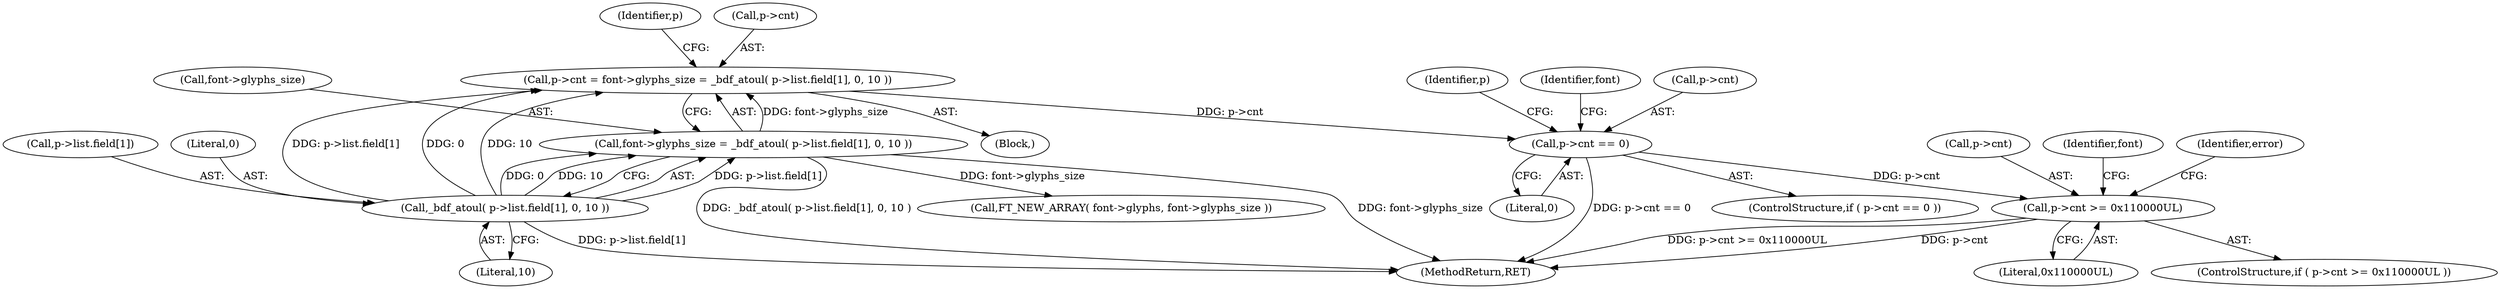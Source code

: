 digraph "0_savannah_7f2e4f4f553f6836be7683f66226afac3fa979b8@pointer" {
"1000303" [label="(Call,p->cnt >= 0x110000UL)"];
"1000292" [label="(Call,p->cnt == 0)"];
"1000273" [label="(Call,p->cnt = font->glyphs_size = _bdf_atoul( p->list.field[1], 0, 10 ))"];
"1000277" [label="(Call,font->glyphs_size = _bdf_atoul( p->list.field[1], 0, 10 ))"];
"1000281" [label="(Call,_bdf_atoul( p->list.field[1], 0, 10 ))"];
"1000304" [label="(Call,p->cnt)"];
"1000291" [label="(ControlStructure,if ( p->cnt == 0 ))"];
"1000277" [label="(Call,font->glyphs_size = _bdf_atoul( p->list.field[1], 0, 10 ))"];
"1000282" [label="(Call,p->list.field[1])"];
"1000273" [label="(Call,p->cnt = font->glyphs_size = _bdf_atoul( p->list.field[1], 0, 10 ))"];
"1000307" [label="(Literal,0x110000UL)"];
"1000305" [label="(Identifier,p)"];
"1000281" [label="(Call,_bdf_atoul( p->list.field[1], 0, 10 ))"];
"1000299" [label="(Identifier,font)"];
"1000294" [label="(Identifier,p)"];
"1000278" [label="(Call,font->glyphs_size)"];
"1000303" [label="(Call,p->cnt >= 0x110000UL)"];
"1000289" [label="(Literal,0)"];
"1000292" [label="(Call,p->cnt == 0)"];
"1000302" [label="(ControlStructure,if ( p->cnt >= 0x110000UL ))"];
"1000293" [label="(Call,p->cnt)"];
"1000296" [label="(Literal,0)"];
"1000314" [label="(Call,FT_NEW_ARRAY( font->glyphs, font->glyphs_size ))"];
"1000245" [label="(Block,)"];
"1001562" [label="(MethodReturn,RET)"];
"1000316" [label="(Identifier,font)"];
"1000310" [label="(Identifier,error)"];
"1000274" [label="(Call,p->cnt)"];
"1000290" [label="(Literal,10)"];
"1000303" -> "1000302"  [label="AST: "];
"1000303" -> "1000307"  [label="CFG: "];
"1000304" -> "1000303"  [label="AST: "];
"1000307" -> "1000303"  [label="AST: "];
"1000310" -> "1000303"  [label="CFG: "];
"1000316" -> "1000303"  [label="CFG: "];
"1000303" -> "1001562"  [label="DDG: p->cnt"];
"1000303" -> "1001562"  [label="DDG: p->cnt >= 0x110000UL"];
"1000292" -> "1000303"  [label="DDG: p->cnt"];
"1000292" -> "1000291"  [label="AST: "];
"1000292" -> "1000296"  [label="CFG: "];
"1000293" -> "1000292"  [label="AST: "];
"1000296" -> "1000292"  [label="AST: "];
"1000299" -> "1000292"  [label="CFG: "];
"1000305" -> "1000292"  [label="CFG: "];
"1000292" -> "1001562"  [label="DDG: p->cnt == 0"];
"1000273" -> "1000292"  [label="DDG: p->cnt"];
"1000273" -> "1000245"  [label="AST: "];
"1000273" -> "1000277"  [label="CFG: "];
"1000274" -> "1000273"  [label="AST: "];
"1000277" -> "1000273"  [label="AST: "];
"1000294" -> "1000273"  [label="CFG: "];
"1000277" -> "1000273"  [label="DDG: font->glyphs_size"];
"1000281" -> "1000273"  [label="DDG: p->list.field[1]"];
"1000281" -> "1000273"  [label="DDG: 0"];
"1000281" -> "1000273"  [label="DDG: 10"];
"1000277" -> "1000281"  [label="CFG: "];
"1000278" -> "1000277"  [label="AST: "];
"1000281" -> "1000277"  [label="AST: "];
"1000277" -> "1001562"  [label="DDG: font->glyphs_size"];
"1000277" -> "1001562"  [label="DDG: _bdf_atoul( p->list.field[1], 0, 10 )"];
"1000281" -> "1000277"  [label="DDG: p->list.field[1]"];
"1000281" -> "1000277"  [label="DDG: 0"];
"1000281" -> "1000277"  [label="DDG: 10"];
"1000277" -> "1000314"  [label="DDG: font->glyphs_size"];
"1000281" -> "1000290"  [label="CFG: "];
"1000282" -> "1000281"  [label="AST: "];
"1000289" -> "1000281"  [label="AST: "];
"1000290" -> "1000281"  [label="AST: "];
"1000281" -> "1001562"  [label="DDG: p->list.field[1]"];
}
